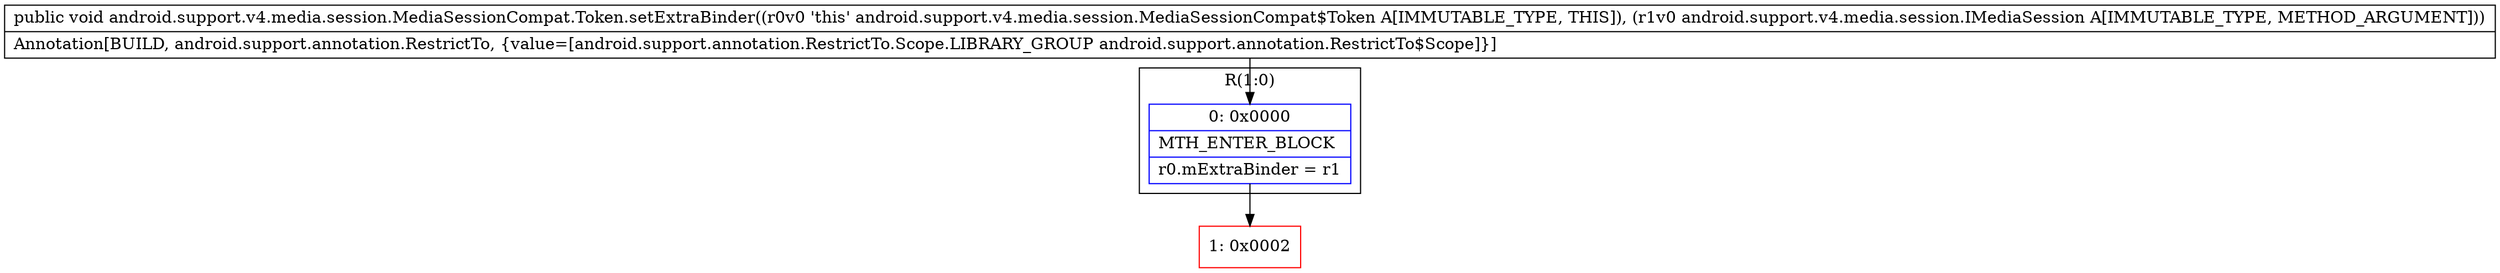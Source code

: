 digraph "CFG forandroid.support.v4.media.session.MediaSessionCompat.Token.setExtraBinder(Landroid\/support\/v4\/media\/session\/IMediaSession;)V" {
subgraph cluster_Region_806283593 {
label = "R(1:0)";
node [shape=record,color=blue];
Node_0 [shape=record,label="{0\:\ 0x0000|MTH_ENTER_BLOCK\l|r0.mExtraBinder = r1\l}"];
}
Node_1 [shape=record,color=red,label="{1\:\ 0x0002}"];
MethodNode[shape=record,label="{public void android.support.v4.media.session.MediaSessionCompat.Token.setExtraBinder((r0v0 'this' android.support.v4.media.session.MediaSessionCompat$Token A[IMMUTABLE_TYPE, THIS]), (r1v0 android.support.v4.media.session.IMediaSession A[IMMUTABLE_TYPE, METHOD_ARGUMENT]))  | Annotation[BUILD, android.support.annotation.RestrictTo, \{value=[android.support.annotation.RestrictTo.Scope.LIBRARY_GROUP android.support.annotation.RestrictTo$Scope]\}]\l}"];
MethodNode -> Node_0;
Node_0 -> Node_1;
}

